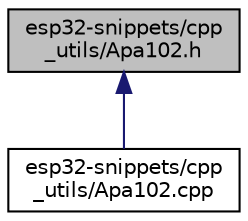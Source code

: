 digraph "esp32-snippets/cpp_utils/Apa102.h"
{
  edge [fontname="Helvetica",fontsize="10",labelfontname="Helvetica",labelfontsize="10"];
  node [fontname="Helvetica",fontsize="10",shape=record];
  Node6 [label="esp32-snippets/cpp\l_utils/Apa102.h",height=0.2,width=0.4,color="black", fillcolor="grey75", style="filled", fontcolor="black"];
  Node6 -> Node7 [dir="back",color="midnightblue",fontsize="10",style="solid",fontname="Helvetica"];
  Node7 [label="esp32-snippets/cpp\l_utils/Apa102.cpp",height=0.2,width=0.4,color="black", fillcolor="white", style="filled",URL="$_apa102_8cpp.html"];
}

